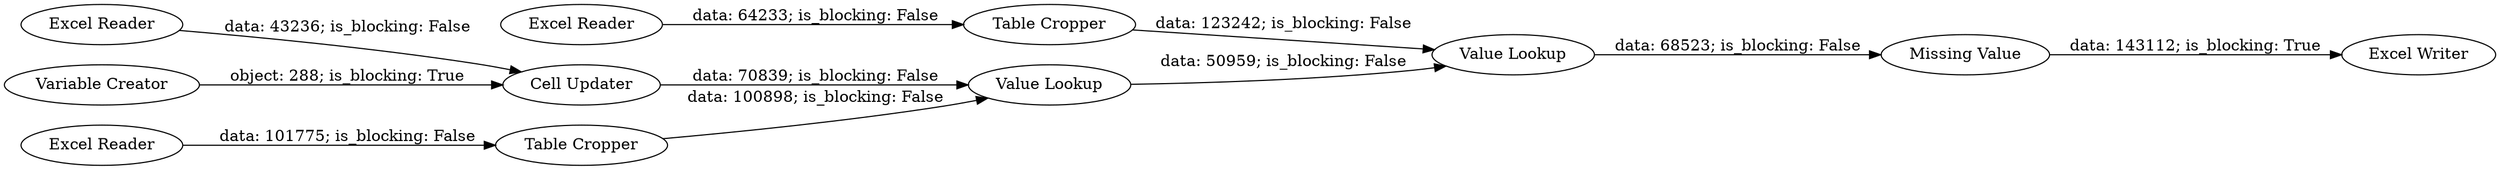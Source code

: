 digraph {
	"2296302600408016425_20" [label="Table Cropper"]
	"2296302600408016425_4" [label="Value Lookup"]
	"2296302600408016425_1" [label="Excel Reader"]
	"2296302600408016425_18" [label="Table Cropper"]
	"2296302600408016425_17" [label="Cell Updater"]
	"2296302600408016425_19" [label="Variable Creator"]
	"2296302600408016425_21" [label="Excel Writer"]
	"2296302600408016425_3" [label="Excel Reader"]
	"2296302600408016425_8" [label="Excel Reader"]
	"2296302600408016425_6" [label="Value Lookup"]
	"2296302600408016425_7" [label="Missing Value"]
	"2296302600408016425_1" -> "2296302600408016425_17" [label="data: 43236; is_blocking: False"]
	"2296302600408016425_7" -> "2296302600408016425_21" [label="data: 143112; is_blocking: True"]
	"2296302600408016425_8" -> "2296302600408016425_18" [label="data: 64233; is_blocking: False"]
	"2296302600408016425_19" -> "2296302600408016425_17" [label="object: 288; is_blocking: True"]
	"2296302600408016425_3" -> "2296302600408016425_20" [label="data: 101775; is_blocking: False"]
	"2296302600408016425_4" -> "2296302600408016425_6" [label="data: 50959; is_blocking: False"]
	"2296302600408016425_17" -> "2296302600408016425_4" [label="data: 70839; is_blocking: False"]
	"2296302600408016425_6" -> "2296302600408016425_7" [label="data: 68523; is_blocking: False"]
	"2296302600408016425_20" -> "2296302600408016425_4" [label="data: 100898; is_blocking: False"]
	"2296302600408016425_18" -> "2296302600408016425_6" [label="data: 123242; is_blocking: False"]
	rankdir=LR
}
